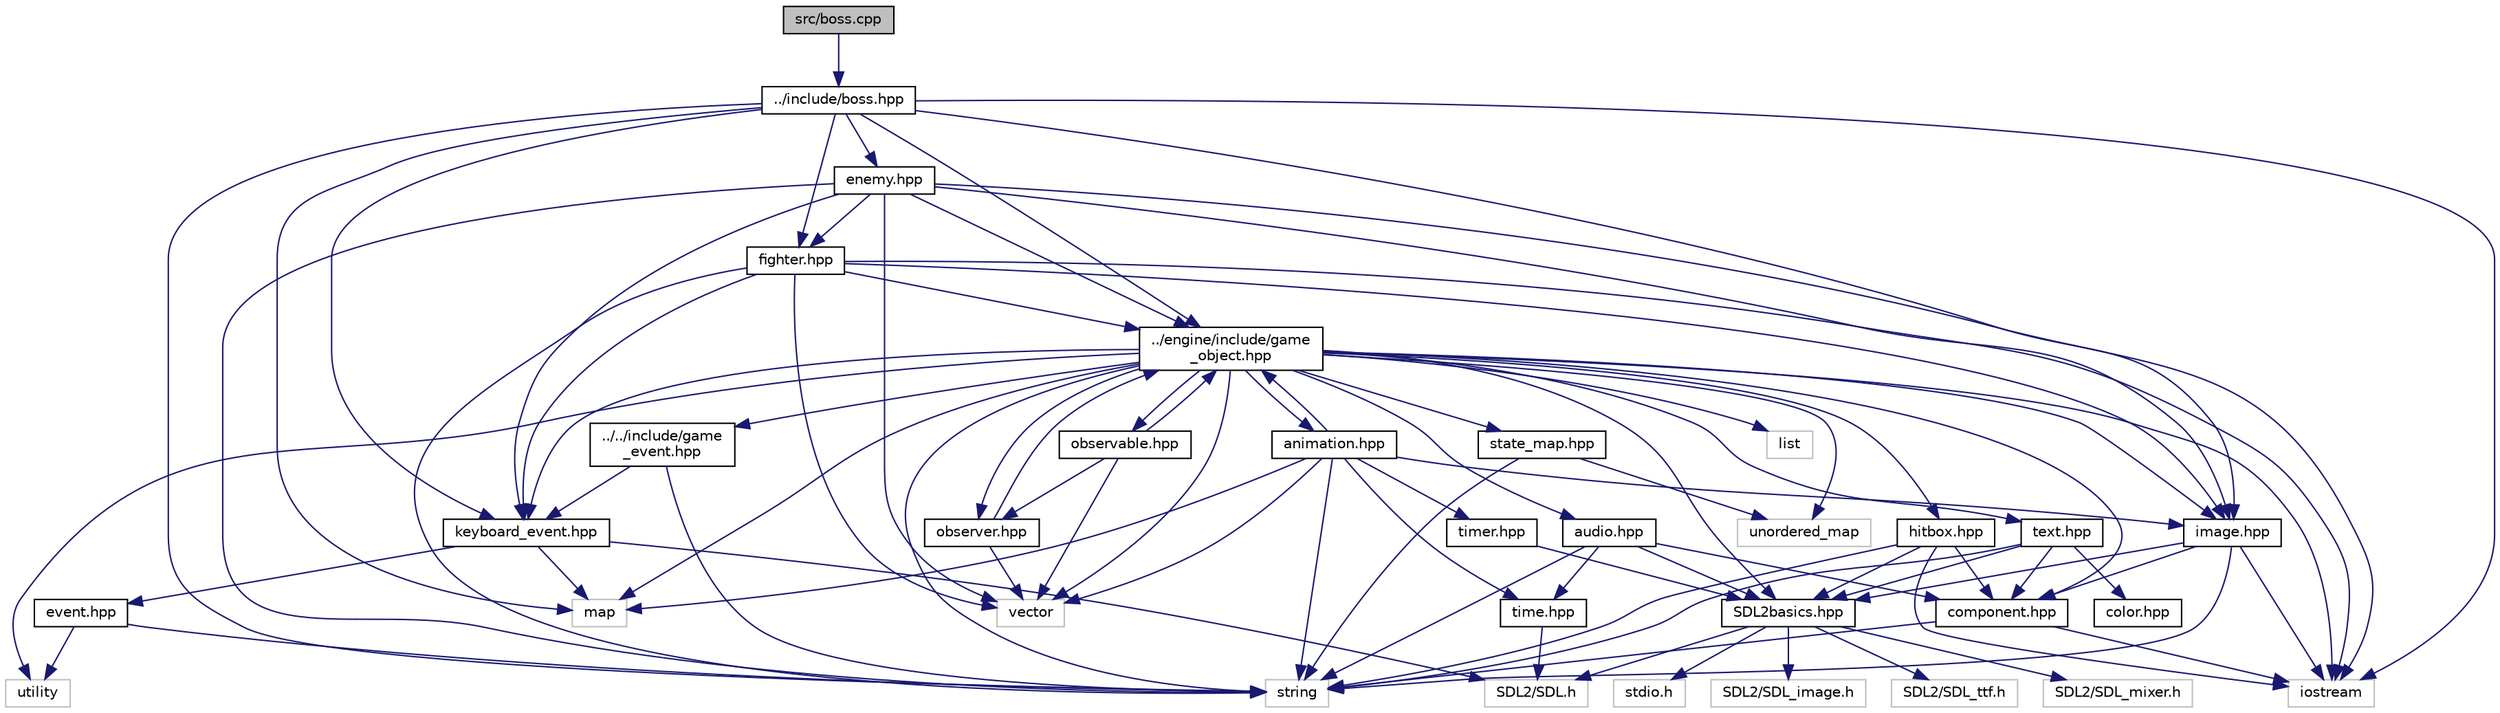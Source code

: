 digraph "src/boss.cpp"
{
  edge [fontname="Helvetica",fontsize="10",labelfontname="Helvetica",labelfontsize="10"];
  node [fontname="Helvetica",fontsize="10",shape=record];
  Node1 [label="src/boss.cpp",height=0.2,width=0.4,color="black", fillcolor="grey75", style="filled", fontcolor="black"];
  Node1 -> Node2 [color="midnightblue",fontsize="10",style="solid",fontname="Helvetica"];
  Node2 [label="../include/boss.hpp",height=0.2,width=0.4,color="black", fillcolor="white", style="filled",URL="$boss_8hpp.html",tooltip="Purpose: Contains the Boss class declaration. "];
  Node2 -> Node3 [color="midnightblue",fontsize="10",style="solid",fontname="Helvetica"];
  Node3 [label="../engine/include/game\l_object.hpp",height=0.2,width=0.4,color="black", fillcolor="white", style="filled",URL="$game__object_8hpp.html",tooltip="Contains methods to game_object class&#39; management. This methods can control the entire game object..."];
  Node3 -> Node4 [color="midnightblue",fontsize="10",style="solid",fontname="Helvetica"];
  Node4 [label="iostream",height=0.2,width=0.4,color="grey75", fillcolor="white", style="filled"];
  Node3 -> Node5 [color="midnightblue",fontsize="10",style="solid",fontname="Helvetica"];
  Node5 [label="map",height=0.2,width=0.4,color="grey75", fillcolor="white", style="filled"];
  Node3 -> Node6 [color="midnightblue",fontsize="10",style="solid",fontname="Helvetica"];
  Node6 [label="unordered_map",height=0.2,width=0.4,color="grey75", fillcolor="white", style="filled"];
  Node3 -> Node7 [color="midnightblue",fontsize="10",style="solid",fontname="Helvetica"];
  Node7 [label="vector",height=0.2,width=0.4,color="grey75", fillcolor="white", style="filled"];
  Node3 -> Node8 [color="midnightblue",fontsize="10",style="solid",fontname="Helvetica"];
  Node8 [label="list",height=0.2,width=0.4,color="grey75", fillcolor="white", style="filled"];
  Node3 -> Node9 [color="midnightblue",fontsize="10",style="solid",fontname="Helvetica"];
  Node9 [label="string",height=0.2,width=0.4,color="grey75", fillcolor="white", style="filled"];
  Node3 -> Node10 [color="midnightblue",fontsize="10",style="solid",fontname="Helvetica"];
  Node10 [label="utility",height=0.2,width=0.4,color="grey75", fillcolor="white", style="filled"];
  Node3 -> Node11 [color="midnightblue",fontsize="10",style="solid",fontname="Helvetica"];
  Node11 [label="SDL2basics.hpp",height=0.2,width=0.4,color="black", fillcolor="white", style="filled",URL="$_s_d_l2basics_8hpp_source.html"];
  Node11 -> Node12 [color="midnightblue",fontsize="10",style="solid",fontname="Helvetica"];
  Node12 [label="stdio.h",height=0.2,width=0.4,color="grey75", fillcolor="white", style="filled"];
  Node11 -> Node13 [color="midnightblue",fontsize="10",style="solid",fontname="Helvetica"];
  Node13 [label="SDL2/SDL.h",height=0.2,width=0.4,color="grey75", fillcolor="white", style="filled"];
  Node11 -> Node14 [color="midnightblue",fontsize="10",style="solid",fontname="Helvetica"];
  Node14 [label="SDL2/SDL_image.h",height=0.2,width=0.4,color="grey75", fillcolor="white", style="filled"];
  Node11 -> Node15 [color="midnightblue",fontsize="10",style="solid",fontname="Helvetica"];
  Node15 [label="SDL2/SDL_ttf.h",height=0.2,width=0.4,color="grey75", fillcolor="white", style="filled"];
  Node11 -> Node16 [color="midnightblue",fontsize="10",style="solid",fontname="Helvetica"];
  Node16 [label="SDL2/SDL_mixer.h",height=0.2,width=0.4,color="grey75", fillcolor="white", style="filled"];
  Node3 -> Node17 [color="midnightblue",fontsize="10",style="solid",fontname="Helvetica"];
  Node17 [label="component.hpp",height=0.2,width=0.4,color="black", fillcolor="white", style="filled",URL="$component_8hpp.html",tooltip="Contains methods to component class&#39; management. This methods can control the entire component object..."];
  Node17 -> Node9 [color="midnightblue",fontsize="10",style="solid",fontname="Helvetica"];
  Node17 -> Node4 [color="midnightblue",fontsize="10",style="solid",fontname="Helvetica"];
  Node3 -> Node18 [color="midnightblue",fontsize="10",style="solid",fontname="Helvetica"];
  Node18 [label="image.hpp",height=0.2,width=0.4,color="black", fillcolor="white", style="filled",URL="$image_8hpp.html",tooltip="Purpose: Contains methods for managing game images. "];
  Node18 -> Node11 [color="midnightblue",fontsize="10",style="solid",fontname="Helvetica"];
  Node18 -> Node17 [color="midnightblue",fontsize="10",style="solid",fontname="Helvetica"];
  Node18 -> Node9 [color="midnightblue",fontsize="10",style="solid",fontname="Helvetica"];
  Node18 -> Node4 [color="midnightblue",fontsize="10",style="solid",fontname="Helvetica"];
  Node3 -> Node19 [color="midnightblue",fontsize="10",style="solid",fontname="Helvetica"];
  Node19 [label="text.hpp",height=0.2,width=0.4,color="black", fillcolor="white", style="filled",URL="$text_8hpp.html",tooltip="Purpose: Contains methods to game class&#39; management. "];
  Node19 -> Node11 [color="midnightblue",fontsize="10",style="solid",fontname="Helvetica"];
  Node19 -> Node17 [color="midnightblue",fontsize="10",style="solid",fontname="Helvetica"];
  Node19 -> Node20 [color="midnightblue",fontsize="10",style="solid",fontname="Helvetica"];
  Node20 [label="color.hpp",height=0.2,width=0.4,color="black", fillcolor="white", style="filled",URL="$color_8hpp_source.html"];
  Node19 -> Node9 [color="midnightblue",fontsize="10",style="solid",fontname="Helvetica"];
  Node3 -> Node21 [color="midnightblue",fontsize="10",style="solid",fontname="Helvetica"];
  Node21 [label="audio.hpp",height=0.2,width=0.4,color="black", fillcolor="white", style="filled",URL="$audio_8hpp.html",tooltip="Purpose: Contains attributes and methods for audio class. "];
  Node21 -> Node11 [color="midnightblue",fontsize="10",style="solid",fontname="Helvetica"];
  Node21 -> Node17 [color="midnightblue",fontsize="10",style="solid",fontname="Helvetica"];
  Node21 -> Node22 [color="midnightblue",fontsize="10",style="solid",fontname="Helvetica"];
  Node22 [label="time.hpp",height=0.2,width=0.4,color="black", fillcolor="white", style="filled",URL="$time_8hpp.html",tooltip="Purpose: Contains methods to time class&#39; management. "];
  Node22 -> Node13 [color="midnightblue",fontsize="10",style="solid",fontname="Helvetica"];
  Node21 -> Node9 [color="midnightblue",fontsize="10",style="solid",fontname="Helvetica"];
  Node3 -> Node23 [color="midnightblue",fontsize="10",style="solid",fontname="Helvetica"];
  Node23 [label="hitbox.hpp",height=0.2,width=0.4,color="black", fillcolor="white", style="filled",URL="$hitbox_8hpp.html",tooltip="Purpose: Contains classes to define methods management of the hitboxes. "];
  Node23 -> Node9 [color="midnightblue",fontsize="10",style="solid",fontname="Helvetica"];
  Node23 -> Node4 [color="midnightblue",fontsize="10",style="solid",fontname="Helvetica"];
  Node23 -> Node11 [color="midnightblue",fontsize="10",style="solid",fontname="Helvetica"];
  Node23 -> Node17 [color="midnightblue",fontsize="10",style="solid",fontname="Helvetica"];
  Node3 -> Node24 [color="midnightblue",fontsize="10",style="solid",fontname="Helvetica"];
  Node24 [label="keyboard_event.hpp",height=0.2,width=0.4,color="black", fillcolor="white", style="filled",URL="$keyboard__event_8hpp.html",tooltip="Purpose: Contains methods to game class&#39; management. "];
  Node24 -> Node25 [color="midnightblue",fontsize="10",style="solid",fontname="Helvetica"];
  Node25 [label="event.hpp",height=0.2,width=0.4,color="black", fillcolor="white", style="filled",URL="$event_8hpp_source.html"];
  Node25 -> Node9 [color="midnightblue",fontsize="10",style="solid",fontname="Helvetica"];
  Node25 -> Node10 [color="midnightblue",fontsize="10",style="solid",fontname="Helvetica"];
  Node24 -> Node13 [color="midnightblue",fontsize="10",style="solid",fontname="Helvetica"];
  Node24 -> Node5 [color="midnightblue",fontsize="10",style="solid",fontname="Helvetica"];
  Node3 -> Node26 [color="midnightblue",fontsize="10",style="solid",fontname="Helvetica"];
  Node26 [label="state_map.hpp",height=0.2,width=0.4,color="black", fillcolor="white", style="filled",URL="$state__map_8hpp.html",tooltip="Purpose: Contain a class to states method&#39;s management. "];
  Node26 -> Node9 [color="midnightblue",fontsize="10",style="solid",fontname="Helvetica"];
  Node26 -> Node6 [color="midnightblue",fontsize="10",style="solid",fontname="Helvetica"];
  Node3 -> Node27 [color="midnightblue",fontsize="10",style="solid",fontname="Helvetica"];
  Node27 [label="animation.hpp",height=0.2,width=0.4,color="black", fillcolor="white", style="filled",URL="$animation_8hpp.html",tooltip="Purpose: Contains classes to animation methods&#39; management. "];
  Node27 -> Node9 [color="midnightblue",fontsize="10",style="solid",fontname="Helvetica"];
  Node27 -> Node7 [color="midnightblue",fontsize="10",style="solid",fontname="Helvetica"];
  Node27 -> Node5 [color="midnightblue",fontsize="10",style="solid",fontname="Helvetica"];
  Node27 -> Node3 [color="midnightblue",fontsize="10",style="solid",fontname="Helvetica"];
  Node27 -> Node18 [color="midnightblue",fontsize="10",style="solid",fontname="Helvetica"];
  Node27 -> Node22 [color="midnightblue",fontsize="10",style="solid",fontname="Helvetica"];
  Node27 -> Node28 [color="midnightblue",fontsize="10",style="solid",fontname="Helvetica"];
  Node28 [label="timer.hpp",height=0.2,width=0.4,color="black", fillcolor="white", style="filled",URL="$timer_8hpp.html",tooltip="Purpose: Contains methods to timer&#39;s management. "];
  Node28 -> Node11 [color="midnightblue",fontsize="10",style="solid",fontname="Helvetica"];
  Node3 -> Node29 [color="midnightblue",fontsize="10",style="solid",fontname="Helvetica"];
  Node29 [label="observer.hpp",height=0.2,width=0.4,color="black", fillcolor="white", style="filled",URL="$observer_8hpp_source.html"];
  Node29 -> Node3 [color="midnightblue",fontsize="10",style="solid",fontname="Helvetica"];
  Node29 -> Node7 [color="midnightblue",fontsize="10",style="solid",fontname="Helvetica"];
  Node3 -> Node30 [color="midnightblue",fontsize="10",style="solid",fontname="Helvetica"];
  Node30 [label="observable.hpp",height=0.2,width=0.4,color="black", fillcolor="white", style="filled",URL="$observable_8hpp_source.html"];
  Node30 -> Node3 [color="midnightblue",fontsize="10",style="solid",fontname="Helvetica"];
  Node30 -> Node29 [color="midnightblue",fontsize="10",style="solid",fontname="Helvetica"];
  Node30 -> Node7 [color="midnightblue",fontsize="10",style="solid",fontname="Helvetica"];
  Node3 -> Node31 [color="midnightblue",fontsize="10",style="solid",fontname="Helvetica"];
  Node31 [label="../../include/game\l_event.hpp",height=0.2,width=0.4,color="black", fillcolor="white", style="filled",URL="$game__event_8hpp_source.html"];
  Node31 -> Node9 [color="midnightblue",fontsize="10",style="solid",fontname="Helvetica"];
  Node31 -> Node24 [color="midnightblue",fontsize="10",style="solid",fontname="Helvetica"];
  Node2 -> Node24 [color="midnightblue",fontsize="10",style="solid",fontname="Helvetica"];
  Node2 -> Node18 [color="midnightblue",fontsize="10",style="solid",fontname="Helvetica"];
  Node2 -> Node32 [color="midnightblue",fontsize="10",style="solid",fontname="Helvetica"];
  Node32 [label="fighter.hpp",height=0.2,width=0.4,color="black", fillcolor="white", style="filled",URL="$fighter_8hpp.html",tooltip="Purpose: Contains methods to game class&#39; management. "];
  Node32 -> Node3 [color="midnightblue",fontsize="10",style="solid",fontname="Helvetica"];
  Node32 -> Node24 [color="midnightblue",fontsize="10",style="solid",fontname="Helvetica"];
  Node32 -> Node18 [color="midnightblue",fontsize="10",style="solid",fontname="Helvetica"];
  Node32 -> Node4 [color="midnightblue",fontsize="10",style="solid",fontname="Helvetica"];
  Node32 -> Node7 [color="midnightblue",fontsize="10",style="solid",fontname="Helvetica"];
  Node32 -> Node9 [color="midnightblue",fontsize="10",style="solid",fontname="Helvetica"];
  Node2 -> Node33 [color="midnightblue",fontsize="10",style="solid",fontname="Helvetica"];
  Node33 [label="enemy.hpp",height=0.2,width=0.4,color="black", fillcolor="white", style="filled",URL="$enemy_8hpp_source.html"];
  Node33 -> Node3 [color="midnightblue",fontsize="10",style="solid",fontname="Helvetica"];
  Node33 -> Node24 [color="midnightblue",fontsize="10",style="solid",fontname="Helvetica"];
  Node33 -> Node18 [color="midnightblue",fontsize="10",style="solid",fontname="Helvetica"];
  Node33 -> Node32 [color="midnightblue",fontsize="10",style="solid",fontname="Helvetica"];
  Node33 -> Node4 [color="midnightblue",fontsize="10",style="solid",fontname="Helvetica"];
  Node33 -> Node7 [color="midnightblue",fontsize="10",style="solid",fontname="Helvetica"];
  Node33 -> Node9 [color="midnightblue",fontsize="10",style="solid",fontname="Helvetica"];
  Node2 -> Node4 [color="midnightblue",fontsize="10",style="solid",fontname="Helvetica"];
  Node2 -> Node9 [color="midnightblue",fontsize="10",style="solid",fontname="Helvetica"];
  Node2 -> Node5 [color="midnightblue",fontsize="10",style="solid",fontname="Helvetica"];
}
